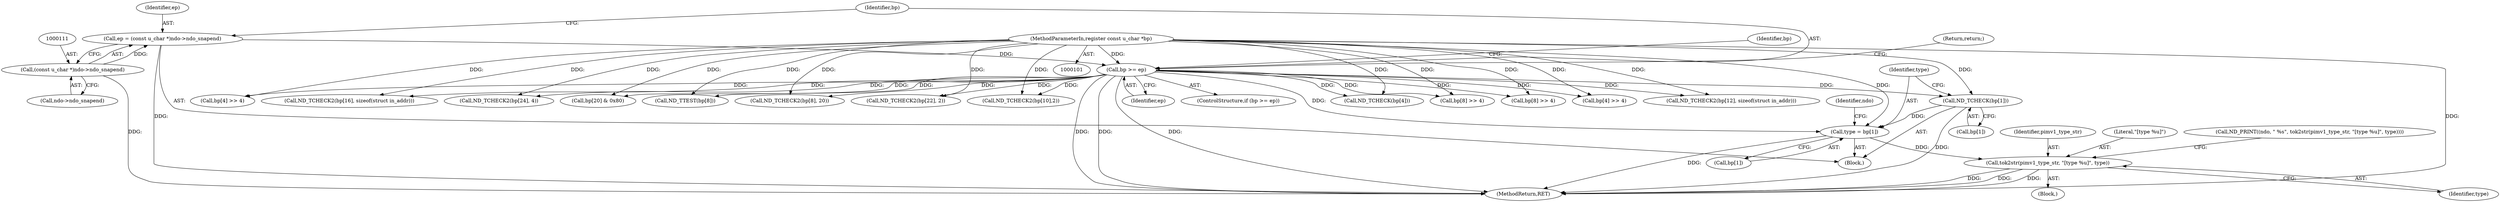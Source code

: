 digraph "0_tcpdump_5dc1860d8267b1e0cb78c9ffa2a40bea2fdb3ddc_2@pointer" {
"1000124" [label="(Call,type = bp[1])"];
"1000116" [label="(Call,bp >= ep)"];
"1000103" [label="(MethodParameterIn,register const u_char *bp)"];
"1000108" [label="(Call,ep = (const u_char *)ndo->ndo_snapend)"];
"1000110" [label="(Call,(const u_char *)ndo->ndo_snapend)"];
"1000120" [label="(Call,ND_TCHECK(bp[1]))"];
"1000134" [label="(Call,tok2str(pimv1_type_str, \"[type %u]\", type))"];
"1000268" [label="(Call,ND_TCHECK2(bp[22], 2))"];
"1000135" [label="(Identifier,pimv1_type_str)"];
"1000190" [label="(Call,ND_TCHECK2(bp[10],2))"];
"1000110" [label="(Call,(const u_char *)ndo->ndo_snapend)"];
"1000112" [label="(Call,ndo->ndo_snapend)"];
"1000416" [label="(Call,ND_TCHECK(bp[4]))"];
"1000119" [label="(Return,return;)"];
"1000149" [label="(Call,bp[8] >> 4)"];
"1000117" [label="(Identifier,bp)"];
"1000109" [label="(Identifier,ep)"];
"1000122" [label="(Identifier,bp)"];
"1000179" [label="(Call,bp[8] >> 4)"];
"1000422" [label="(Call,bp[4] >> 4)"];
"1000120" [label="(Call,ND_TCHECK(bp[1]))"];
"1000108" [label="(Call,ep = (const u_char *)ndo->ndo_snapend)"];
"1000237" [label="(Call,ND_TCHECK2(bp[12], sizeof(struct in_addr)))"];
"1000433" [label="(Call,bp[4] >> 4)"];
"1000323" [label="(Call,ND_TCHECK2(bp[16], sizeof(struct in_addr)))"];
"1000366" [label="(Call,ND_TCHECK2(bp[24], 4))"];
"1000378" [label="(Call,bp[20] & 0x80)"];
"1000125" [label="(Identifier,type)"];
"1000131" [label="(Identifier,ndo)"];
"1000143" [label="(Call,ND_TTEST(bp[8]))"];
"1000116" [label="(Call,bp >= ep)"];
"1000137" [label="(Identifier,type)"];
"1000132" [label="(Block,)"];
"1000212" [label="(Call,ND_TCHECK2(bp[8], 20))"];
"1000118" [label="(Identifier,ep)"];
"1000115" [label="(ControlStructure,if (bp >= ep))"];
"1000121" [label="(Call,bp[1])"];
"1000445" [label="(MethodReturn,RET)"];
"1000105" [label="(Block,)"];
"1000103" [label="(MethodParameterIn,register const u_char *bp)"];
"1000136" [label="(Literal,\"[type %u]\")"];
"1000124" [label="(Call,type = bp[1])"];
"1000126" [label="(Call,bp[1])"];
"1000129" [label="(Call,ND_PRINT((ndo, \" %s\", tok2str(pimv1_type_str, \"[type %u]\", type))))"];
"1000134" [label="(Call,tok2str(pimv1_type_str, \"[type %u]\", type))"];
"1000124" -> "1000105"  [label="AST: "];
"1000124" -> "1000126"  [label="CFG: "];
"1000125" -> "1000124"  [label="AST: "];
"1000126" -> "1000124"  [label="AST: "];
"1000131" -> "1000124"  [label="CFG: "];
"1000124" -> "1000445"  [label="DDG: "];
"1000116" -> "1000124"  [label="DDG: "];
"1000120" -> "1000124"  [label="DDG: "];
"1000103" -> "1000124"  [label="DDG: "];
"1000124" -> "1000134"  [label="DDG: "];
"1000116" -> "1000115"  [label="AST: "];
"1000116" -> "1000118"  [label="CFG: "];
"1000117" -> "1000116"  [label="AST: "];
"1000118" -> "1000116"  [label="AST: "];
"1000119" -> "1000116"  [label="CFG: "];
"1000122" -> "1000116"  [label="CFG: "];
"1000116" -> "1000445"  [label="DDG: "];
"1000116" -> "1000445"  [label="DDG: "];
"1000116" -> "1000445"  [label="DDG: "];
"1000103" -> "1000116"  [label="DDG: "];
"1000108" -> "1000116"  [label="DDG: "];
"1000116" -> "1000120"  [label="DDG: "];
"1000116" -> "1000143"  [label="DDG: "];
"1000116" -> "1000149"  [label="DDG: "];
"1000116" -> "1000179"  [label="DDG: "];
"1000116" -> "1000190"  [label="DDG: "];
"1000116" -> "1000212"  [label="DDG: "];
"1000116" -> "1000237"  [label="DDG: "];
"1000116" -> "1000268"  [label="DDG: "];
"1000116" -> "1000323"  [label="DDG: "];
"1000116" -> "1000366"  [label="DDG: "];
"1000116" -> "1000378"  [label="DDG: "];
"1000116" -> "1000416"  [label="DDG: "];
"1000116" -> "1000422"  [label="DDG: "];
"1000116" -> "1000433"  [label="DDG: "];
"1000103" -> "1000101"  [label="AST: "];
"1000103" -> "1000445"  [label="DDG: "];
"1000103" -> "1000120"  [label="DDG: "];
"1000103" -> "1000143"  [label="DDG: "];
"1000103" -> "1000149"  [label="DDG: "];
"1000103" -> "1000179"  [label="DDG: "];
"1000103" -> "1000190"  [label="DDG: "];
"1000103" -> "1000212"  [label="DDG: "];
"1000103" -> "1000237"  [label="DDG: "];
"1000103" -> "1000268"  [label="DDG: "];
"1000103" -> "1000323"  [label="DDG: "];
"1000103" -> "1000366"  [label="DDG: "];
"1000103" -> "1000378"  [label="DDG: "];
"1000103" -> "1000416"  [label="DDG: "];
"1000103" -> "1000422"  [label="DDG: "];
"1000103" -> "1000433"  [label="DDG: "];
"1000108" -> "1000105"  [label="AST: "];
"1000108" -> "1000110"  [label="CFG: "];
"1000109" -> "1000108"  [label="AST: "];
"1000110" -> "1000108"  [label="AST: "];
"1000117" -> "1000108"  [label="CFG: "];
"1000108" -> "1000445"  [label="DDG: "];
"1000110" -> "1000108"  [label="DDG: "];
"1000110" -> "1000112"  [label="CFG: "];
"1000111" -> "1000110"  [label="AST: "];
"1000112" -> "1000110"  [label="AST: "];
"1000110" -> "1000445"  [label="DDG: "];
"1000120" -> "1000105"  [label="AST: "];
"1000120" -> "1000121"  [label="CFG: "];
"1000121" -> "1000120"  [label="AST: "];
"1000125" -> "1000120"  [label="CFG: "];
"1000120" -> "1000445"  [label="DDG: "];
"1000134" -> "1000132"  [label="AST: "];
"1000134" -> "1000137"  [label="CFG: "];
"1000135" -> "1000134"  [label="AST: "];
"1000136" -> "1000134"  [label="AST: "];
"1000137" -> "1000134"  [label="AST: "];
"1000129" -> "1000134"  [label="CFG: "];
"1000134" -> "1000445"  [label="DDG: "];
"1000134" -> "1000445"  [label="DDG: "];
"1000134" -> "1000445"  [label="DDG: "];
}

